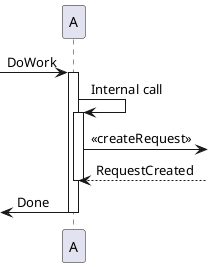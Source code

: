 @startuml
'如果只想关注部分图示，你可以使用进入和发出箭头。
'使用方括号 "[" 与 "]" 分别表示图示的左、右两侧。

[-> A: DoWork
activate A

A -> A: Internal call
activate A

A ->] : << createRequest >>
A<--] : RequestCreated

deactivate A

[<- A: Done

deactivate A

@enduml